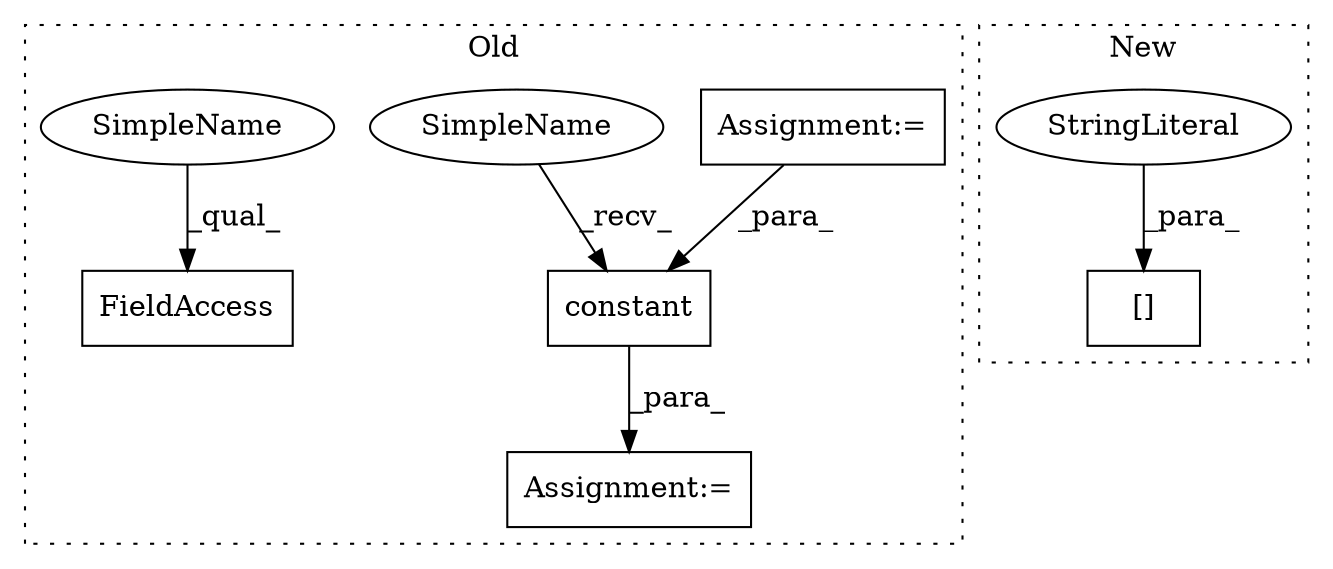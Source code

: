 digraph G {
subgraph cluster0 {
1 [label="constant" a="32" s="8953,9037" l="9,1" shape="box"];
3 [label="Assignment:=" a="7" s="9076" l="1" shape="box"];
5 [label="FieldAccess" a="22" s="8645" l="18" shape="box"];
6 [label="Assignment:=" a="7" s="8245" l="8" shape="box"];
7 [label="SimpleName" a="42" s="8942" l="10" shape="ellipse"];
8 [label="SimpleName" a="42" s="8645" l="10" shape="ellipse"];
label = "Old";
style="dotted";
}
subgraph cluster1 {
2 [label="[]" a="2" s="8490,8513" l="15,1" shape="box"];
4 [label="StringLiteral" a="45" s="8505" l="8" shape="ellipse"];
label = "New";
style="dotted";
}
1 -> 3 [label="_para_"];
4 -> 2 [label="_para_"];
6 -> 1 [label="_para_"];
7 -> 1 [label="_recv_"];
8 -> 5 [label="_qual_"];
}